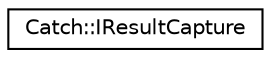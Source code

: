 digraph "Graphical Class Hierarchy"
{
  edge [fontname="Helvetica",fontsize="10",labelfontname="Helvetica",labelfontsize="10"];
  node [fontname="Helvetica",fontsize="10",shape=record];
  rankdir="LR";
  Node1 [label="Catch::IResultCapture",height=0.2,width=0.4,color="black", fillcolor="white", style="filled",URL="$d6/d6e/structCatch_1_1IResultCapture.html"];
}
